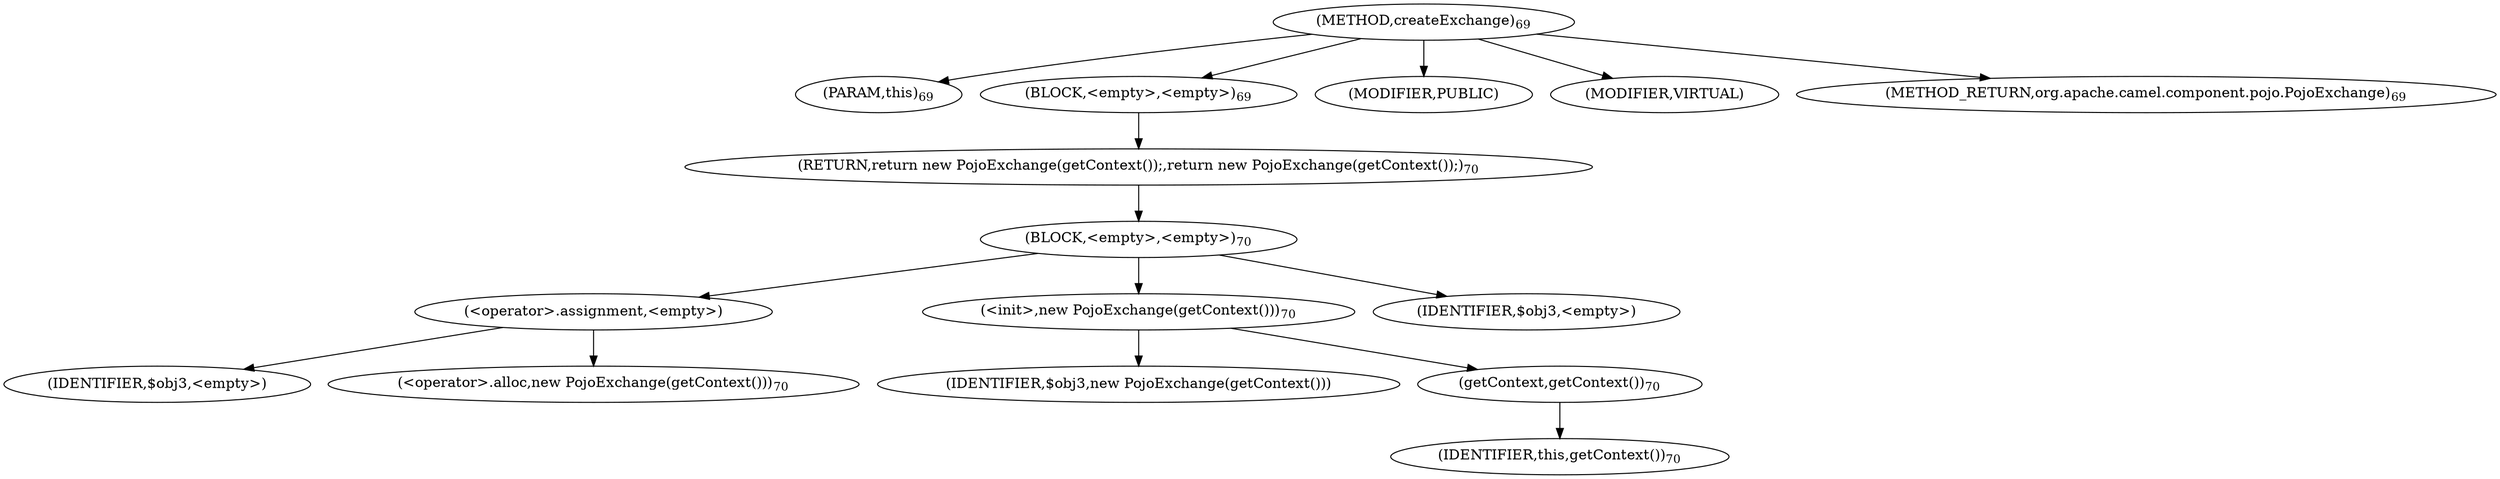 digraph "createExchange" {  
"140" [label = <(METHOD,createExchange)<SUB>69</SUB>> ]
"15" [label = <(PARAM,this)<SUB>69</SUB>> ]
"141" [label = <(BLOCK,&lt;empty&gt;,&lt;empty&gt;)<SUB>69</SUB>> ]
"142" [label = <(RETURN,return new PojoExchange(getContext());,return new PojoExchange(getContext());)<SUB>70</SUB>> ]
"143" [label = <(BLOCK,&lt;empty&gt;,&lt;empty&gt;)<SUB>70</SUB>> ]
"144" [label = <(&lt;operator&gt;.assignment,&lt;empty&gt;)> ]
"145" [label = <(IDENTIFIER,$obj3,&lt;empty&gt;)> ]
"146" [label = <(&lt;operator&gt;.alloc,new PojoExchange(getContext()))<SUB>70</SUB>> ]
"147" [label = <(&lt;init&gt;,new PojoExchange(getContext()))<SUB>70</SUB>> ]
"148" [label = <(IDENTIFIER,$obj3,new PojoExchange(getContext()))> ]
"149" [label = <(getContext,getContext())<SUB>70</SUB>> ]
"14" [label = <(IDENTIFIER,this,getContext())<SUB>70</SUB>> ]
"150" [label = <(IDENTIFIER,$obj3,&lt;empty&gt;)> ]
"151" [label = <(MODIFIER,PUBLIC)> ]
"152" [label = <(MODIFIER,VIRTUAL)> ]
"153" [label = <(METHOD_RETURN,org.apache.camel.component.pojo.PojoExchange)<SUB>69</SUB>> ]
  "140" -> "15" 
  "140" -> "141" 
  "140" -> "151" 
  "140" -> "152" 
  "140" -> "153" 
  "141" -> "142" 
  "142" -> "143" 
  "143" -> "144" 
  "143" -> "147" 
  "143" -> "150" 
  "144" -> "145" 
  "144" -> "146" 
  "147" -> "148" 
  "147" -> "149" 
  "149" -> "14" 
}

